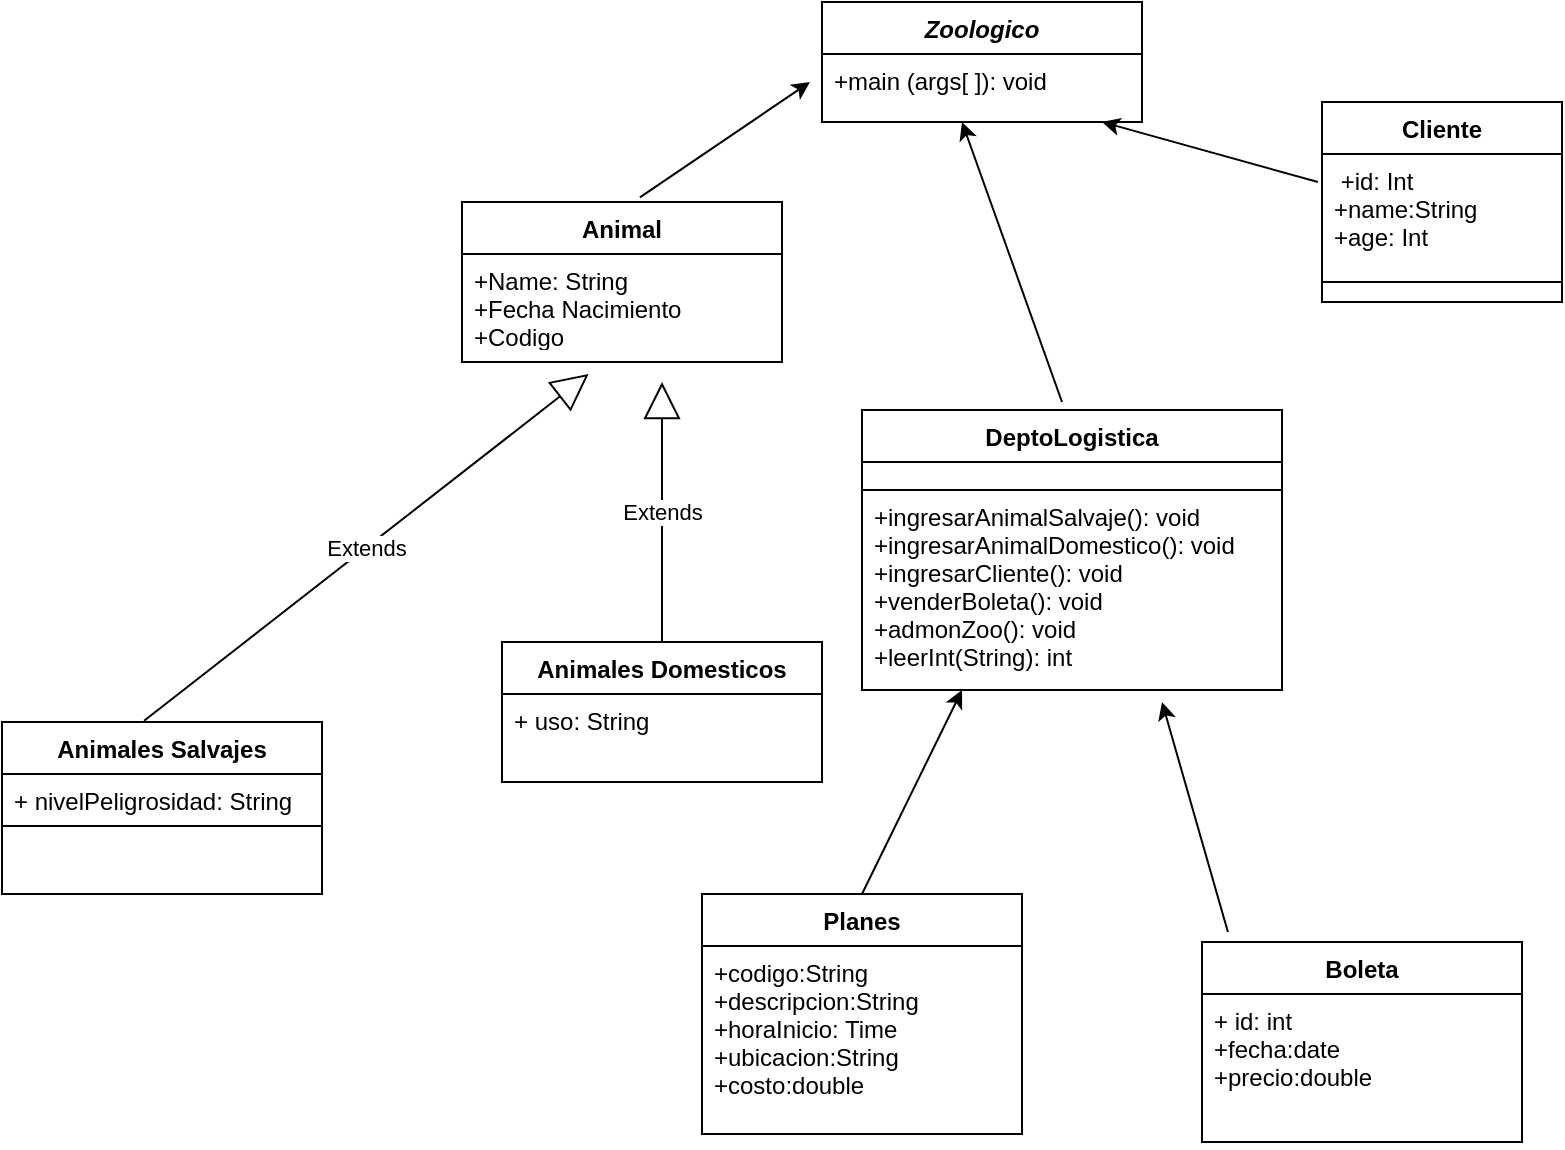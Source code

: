 <mxfile version="21.0.6" type="device"><diagram id="C5RBs43oDa-KdzZeNtuy" name="Page-1"><mxGraphModel dx="880" dy="444" grid="1" gridSize="10" guides="1" tooltips="1" connect="1" arrows="1" fold="1" page="1" pageScale="1" pageWidth="827" pageHeight="1169" math="0" shadow="0"><root><mxCell id="WIyWlLk6GJQsqaUBKTNV-0"/><mxCell id="WIyWlLk6GJQsqaUBKTNV-1" parent="WIyWlLk6GJQsqaUBKTNV-0"/><mxCell id="zkfFHV4jXpPFQw0GAbJ--0" value="Animal" style="swimlane;fontStyle=1;align=center;verticalAlign=top;childLayout=stackLayout;horizontal=1;startSize=26;horizontalStack=0;resizeParent=1;resizeLast=0;collapsible=1;marginBottom=0;rounded=0;shadow=0;strokeWidth=1;" parent="WIyWlLk6GJQsqaUBKTNV-1" vertex="1"><mxGeometry x="240" y="120" width="160" height="80" as="geometry"><mxRectangle x="230" y="140" width="160" height="26" as="alternateBounds"/></mxGeometry></mxCell><mxCell id="zkfFHV4jXpPFQw0GAbJ--1" value="+Name: String&#10;+Fecha Nacimiento&#10;+Codigo" style="text;align=left;verticalAlign=top;spacingLeft=4;spacingRight=4;overflow=hidden;rotatable=0;points=[[0,0.5],[1,0.5]];portConstraint=eastwest;" parent="zkfFHV4jXpPFQw0GAbJ--0" vertex="1"><mxGeometry y="26" width="160" height="44" as="geometry"/></mxCell><mxCell id="zkfFHV4jXpPFQw0GAbJ--6" value="Animales Salvajes" style="swimlane;fontStyle=1;align=center;verticalAlign=top;childLayout=stackLayout;horizontal=1;startSize=26;horizontalStack=0;resizeParent=1;resizeLast=0;collapsible=1;marginBottom=0;rounded=0;shadow=0;strokeWidth=1;" parent="WIyWlLk6GJQsqaUBKTNV-1" vertex="1"><mxGeometry x="10" y="380" width="160" height="86" as="geometry"><mxRectangle x="130" y="380" width="160" height="26" as="alternateBounds"/></mxGeometry></mxCell><mxCell id="zkfFHV4jXpPFQw0GAbJ--7" value="+ nivelPeligrosidad: String" style="text;align=left;verticalAlign=top;spacingLeft=4;spacingRight=4;overflow=hidden;rotatable=0;points=[[0,0.5],[1,0.5]];portConstraint=eastwest;strokeColor=default;" parent="zkfFHV4jXpPFQw0GAbJ--6" vertex="1"><mxGeometry y="26" width="160" height="26" as="geometry"/></mxCell><mxCell id="zkfFHV4jXpPFQw0GAbJ--13" value="Animales Domesticos" style="swimlane;fontStyle=1;align=center;verticalAlign=top;childLayout=stackLayout;horizontal=1;startSize=26;horizontalStack=0;resizeParent=1;resizeLast=0;collapsible=1;marginBottom=0;rounded=0;shadow=0;strokeWidth=1;" parent="WIyWlLk6GJQsqaUBKTNV-1" vertex="1"><mxGeometry x="260" y="340" width="160" height="70" as="geometry"><mxRectangle x="340" y="380" width="170" height="26" as="alternateBounds"/></mxGeometry></mxCell><mxCell id="zkfFHV4jXpPFQw0GAbJ--14" value="+ uso: String" style="text;align=left;verticalAlign=top;spacingLeft=4;spacingRight=4;overflow=hidden;rotatable=0;points=[[0,0.5],[1,0.5]];portConstraint=eastwest;" parent="zkfFHV4jXpPFQw0GAbJ--13" vertex="1"><mxGeometry y="26" width="160" height="26" as="geometry"/></mxCell><mxCell id="zkfFHV4jXpPFQw0GAbJ--17" value="Planes" style="swimlane;fontStyle=1;align=center;verticalAlign=top;childLayout=stackLayout;horizontal=1;startSize=26;horizontalStack=0;resizeParent=1;resizeLast=0;collapsible=1;marginBottom=0;rounded=0;shadow=0;strokeWidth=1;" parent="WIyWlLk6GJQsqaUBKTNV-1" vertex="1"><mxGeometry x="360" y="466" width="160" height="120" as="geometry"><mxRectangle x="550" y="140" width="160" height="26" as="alternateBounds"/></mxGeometry></mxCell><mxCell id="zkfFHV4jXpPFQw0GAbJ--18" value="+codigo:String&#10;+descripcion:String&#10;+horaInicio: Time&#10;+ubicacion:String&#10;+costo:double" style="text;align=left;verticalAlign=top;spacingLeft=4;spacingRight=4;overflow=hidden;rotatable=0;points=[[0,0.5],[1,0.5]];portConstraint=eastwest;" parent="zkfFHV4jXpPFQw0GAbJ--17" vertex="1"><mxGeometry y="26" width="160" height="94" as="geometry"/></mxCell><mxCell id="ENC3BPAU7orgsyACdyQD-1" value="Extends" style="endArrow=block;endSize=16;endFill=0;html=1;rounded=0;exitX=0.444;exitY=-0.007;exitDx=0;exitDy=0;exitPerimeter=0;" parent="WIyWlLk6GJQsqaUBKTNV-1" source="zkfFHV4jXpPFQw0GAbJ--6" edge="1"><mxGeometry width="160" relative="1" as="geometry"><mxPoint x="150" y="300" as="sourcePoint"/><mxPoint x="303.334" y="206" as="targetPoint"/><Array as="points"/><mxPoint as="offset"/></mxGeometry></mxCell><mxCell id="ENC3BPAU7orgsyACdyQD-2" value="Extends" style="endArrow=block;endSize=16;endFill=0;html=1;rounded=0;exitX=0.5;exitY=0;exitDx=0;exitDy=0;" parent="WIyWlLk6GJQsqaUBKTNV-1" source="zkfFHV4jXpPFQw0GAbJ--13" edge="1"><mxGeometry width="160" relative="1" as="geometry"><mxPoint x="380" y="350" as="sourcePoint"/><mxPoint x="340" y="210" as="targetPoint"/></mxGeometry></mxCell><mxCell id="ENC3BPAU7orgsyACdyQD-5" value="Cliente" style="swimlane;fontStyle=1;align=center;verticalAlign=top;childLayout=stackLayout;horizontal=1;startSize=26;horizontalStack=0;resizeParent=1;resizeLast=0;collapsible=1;marginBottom=0;rounded=0;shadow=0;strokeWidth=1;" parent="WIyWlLk6GJQsqaUBKTNV-1" vertex="1"><mxGeometry x="670" y="70" width="120" height="100" as="geometry"><mxRectangle x="130" y="380" width="160" height="26" as="alternateBounds"/></mxGeometry></mxCell><mxCell id="ENC3BPAU7orgsyACdyQD-6" value=" +id: Int&#10;+name:String &#10;+age: Int" style="text;align=left;verticalAlign=top;spacingLeft=4;spacingRight=4;overflow=hidden;rotatable=0;points=[[0,0.5],[1,0.5]];portConstraint=eastwest;strokeColor=default;" parent="ENC3BPAU7orgsyACdyQD-5" vertex="1"><mxGeometry y="26" width="120" height="64" as="geometry"/></mxCell><mxCell id="ENC3BPAU7orgsyACdyQD-12" value="Boleta" style="swimlane;fontStyle=1;align=center;verticalAlign=top;childLayout=stackLayout;horizontal=1;startSize=26;horizontalStack=0;resizeParent=1;resizeLast=0;collapsible=1;marginBottom=0;rounded=0;shadow=0;strokeWidth=1;" parent="WIyWlLk6GJQsqaUBKTNV-1" vertex="1"><mxGeometry x="610" y="490" width="160" height="100" as="geometry"><mxRectangle x="130" y="380" width="160" height="26" as="alternateBounds"/></mxGeometry></mxCell><mxCell id="ENC3BPAU7orgsyACdyQD-13" value="+ id: int&#10;+fecha:date&#10;+precio:double&#10;" style="text;align=left;verticalAlign=top;spacingLeft=4;spacingRight=4;overflow=hidden;rotatable=0;points=[[0,0.5],[1,0.5]];portConstraint=eastwest;" parent="ENC3BPAU7orgsyACdyQD-12" vertex="1"><mxGeometry y="26" width="160" height="74" as="geometry"/></mxCell><mxCell id="0Wp9wwgz9lRHqg1oak7U-0" value="Zoologico" style="swimlane;fontStyle=3;align=center;verticalAlign=top;childLayout=stackLayout;horizontal=1;startSize=26;horizontalStack=0;resizeParent=1;resizeLast=0;collapsible=1;marginBottom=0;rounded=0;shadow=0;strokeWidth=1;" parent="WIyWlLk6GJQsqaUBKTNV-1" vertex="1"><mxGeometry x="420" y="20" width="160" height="60" as="geometry"><mxRectangle x="230" y="140" width="160" height="26" as="alternateBounds"/></mxGeometry></mxCell><mxCell id="0Wp9wwgz9lRHqg1oak7U-1" value="+main (args[ ]): void" style="text;align=left;verticalAlign=top;spacingLeft=4;spacingRight=4;overflow=hidden;rotatable=0;points=[[0,0.5],[1,0.5]];portConstraint=eastwest;" parent="0Wp9wwgz9lRHqg1oak7U-0" vertex="1"><mxGeometry y="26" width="160" height="26" as="geometry"/></mxCell><mxCell id="0Wp9wwgz9lRHqg1oak7U-7" value="" style="endArrow=classic;html=1;rounded=0;exitX=0.556;exitY=-0.029;exitDx=0;exitDy=0;exitPerimeter=0;" parent="WIyWlLk6GJQsqaUBKTNV-1" source="zkfFHV4jXpPFQw0GAbJ--0" edge="1"><mxGeometry width="50" height="50" relative="1" as="geometry"><mxPoint x="364" y="110" as="sourcePoint"/><mxPoint x="414" y="60" as="targetPoint"/></mxGeometry></mxCell><mxCell id="m-m-JmLzEl5aW1AWgeXr-1" value="" style="endArrow=classic;html=1;rounded=0;exitX=-0.017;exitY=0.219;exitDx=0;exitDy=0;exitPerimeter=0;" parent="WIyWlLk6GJQsqaUBKTNV-1" source="ENC3BPAU7orgsyACdyQD-6" edge="1"><mxGeometry width="50" height="50" relative="1" as="geometry"><mxPoint x="600" y="140" as="sourcePoint"/><mxPoint x="560" y="80" as="targetPoint"/></mxGeometry></mxCell><mxCell id="m-m-JmLzEl5aW1AWgeXr-2" value="" style="endArrow=classic;html=1;rounded=0;exitX=0.081;exitY=-0.05;exitDx=0;exitDy=0;exitPerimeter=0;" parent="WIyWlLk6GJQsqaUBKTNV-1" source="ENC3BPAU7orgsyACdyQD-12" edge="1"><mxGeometry width="50" height="50" relative="1" as="geometry"><mxPoint x="560" y="330" as="sourcePoint"/><mxPoint x="590" y="370" as="targetPoint"/></mxGeometry></mxCell><mxCell id="RVSIqaGYUrgGBQx0ZEu--0" value="DeptoLogistica" style="swimlane;fontStyle=1;align=center;verticalAlign=top;childLayout=stackLayout;horizontal=1;startSize=26;horizontalStack=0;resizeParent=1;resizeLast=0;collapsible=1;marginBottom=0;rounded=0;shadow=0;strokeWidth=1;" vertex="1" parent="WIyWlLk6GJQsqaUBKTNV-1"><mxGeometry x="440" y="224" width="210" height="140" as="geometry"><mxRectangle x="130" y="380" width="160" height="26" as="alternateBounds"/></mxGeometry></mxCell><mxCell id="RVSIqaGYUrgGBQx0ZEu--1" value="" style="text;align=left;verticalAlign=top;spacingLeft=4;spacingRight=4;overflow=hidden;rotatable=0;points=[[0,0.5],[1,0.5]];portConstraint=eastwest;strokeColor=default;" vertex="1" parent="RVSIqaGYUrgGBQx0ZEu--0"><mxGeometry y="26" width="210" height="14" as="geometry"/></mxCell><mxCell id="RVSIqaGYUrgGBQx0ZEu--2" value="+ingresarAnimalSalvaje(): void&#10;+ingresarAnimalDomestico(): void&#10;+ingresarCliente(): void&#10;+venderBoleta(): void&#10;+admonZoo(): void&#10;+leerInt(String): int" style="text;align=left;verticalAlign=top;spacingLeft=4;spacingRight=4;overflow=hidden;rotatable=0;points=[[0,0.5],[1,0.5]];portConstraint=eastwest;rounded=0;shadow=0;html=0;" vertex="1" parent="RVSIqaGYUrgGBQx0ZEu--0"><mxGeometry y="40" width="210" height="100" as="geometry"/></mxCell><mxCell id="RVSIqaGYUrgGBQx0ZEu--4" value="" style="endArrow=classic;html=1;rounded=0;" edge="1" parent="WIyWlLk6GJQsqaUBKTNV-1"><mxGeometry width="50" height="50" relative="1" as="geometry"><mxPoint x="540" y="220" as="sourcePoint"/><mxPoint x="490" y="80" as="targetPoint"/></mxGeometry></mxCell><mxCell id="RVSIqaGYUrgGBQx0ZEu--6" value="" style="endArrow=classic;html=1;rounded=0;exitX=0.5;exitY=0;exitDx=0;exitDy=0;" edge="1" parent="WIyWlLk6GJQsqaUBKTNV-1" source="zkfFHV4jXpPFQw0GAbJ--17"><mxGeometry width="50" height="50" relative="1" as="geometry"><mxPoint x="523" y="479" as="sourcePoint"/><mxPoint x="490" y="364" as="targetPoint"/></mxGeometry></mxCell></root></mxGraphModel></diagram></mxfile>